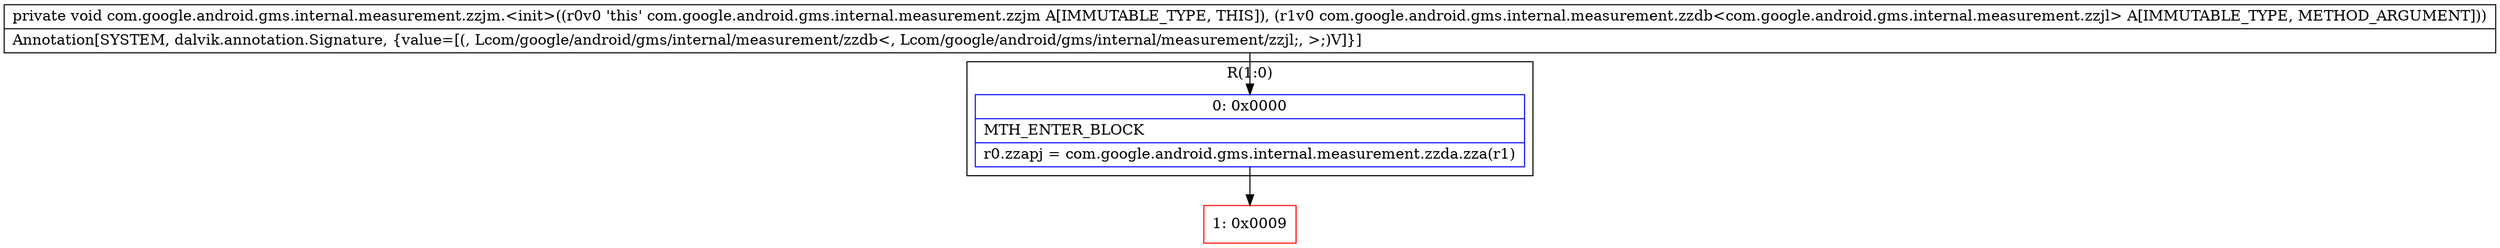 digraph "CFG forcom.google.android.gms.internal.measurement.zzjm.\<init\>(Lcom\/google\/android\/gms\/internal\/measurement\/zzdb;)V" {
subgraph cluster_Region_2000659605 {
label = "R(1:0)";
node [shape=record,color=blue];
Node_0 [shape=record,label="{0\:\ 0x0000|MTH_ENTER_BLOCK\l|r0.zzapj = com.google.android.gms.internal.measurement.zzda.zza(r1)\l}"];
}
Node_1 [shape=record,color=red,label="{1\:\ 0x0009}"];
MethodNode[shape=record,label="{private void com.google.android.gms.internal.measurement.zzjm.\<init\>((r0v0 'this' com.google.android.gms.internal.measurement.zzjm A[IMMUTABLE_TYPE, THIS]), (r1v0 com.google.android.gms.internal.measurement.zzdb\<com.google.android.gms.internal.measurement.zzjl\> A[IMMUTABLE_TYPE, METHOD_ARGUMENT]))  | Annotation[SYSTEM, dalvik.annotation.Signature, \{value=[(, Lcom\/google\/android\/gms\/internal\/measurement\/zzdb\<, Lcom\/google\/android\/gms\/internal\/measurement\/zzjl;, \>;)V]\}]\l}"];
MethodNode -> Node_0;
Node_0 -> Node_1;
}


